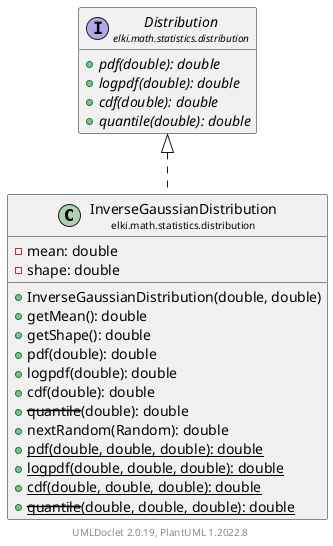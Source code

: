@startuml
    remove .*\.(Instance|Par|Parameterizer|Factory)$
    set namespaceSeparator none
    hide empty fields
    hide empty methods

    class "<size:14>InverseGaussianDistribution\n<size:10>elki.math.statistics.distribution" as elki.math.statistics.distribution.InverseGaussianDistribution [[InverseGaussianDistribution.html]] {
        -mean: double
        -shape: double
        +InverseGaussianDistribution(double, double)
        +getMean(): double
        +getShape(): double
        +pdf(double): double
        +logpdf(double): double
        +cdf(double): double
        +--quantile--(double): double
        +nextRandom(Random): double
        {static} +pdf(double, double, double): double
        {static} +logpdf(double, double, double): double
        {static} +cdf(double, double, double): double
        {static} +--quantile--(double, double, double): double
    }

    interface "<size:14>Distribution\n<size:10>elki.math.statistics.distribution" as elki.math.statistics.distribution.Distribution [[Distribution.html]] {
        {abstract} +pdf(double): double
        {abstract} +logpdf(double): double
        {abstract} +cdf(double): double
        {abstract} +quantile(double): double
    }
    class "<size:14>InverseGaussianDistribution.Par\n<size:10>elki.math.statistics.distribution" as elki.math.statistics.distribution.InverseGaussianDistribution.Par [[InverseGaussianDistribution.Par.html]]

    elki.math.statistics.distribution.Distribution <|.. elki.math.statistics.distribution.InverseGaussianDistribution
    elki.math.statistics.distribution.InverseGaussianDistribution +-- elki.math.statistics.distribution.InverseGaussianDistribution.Par

    center footer UMLDoclet 2.0.19, PlantUML 1.2022.8
@enduml
